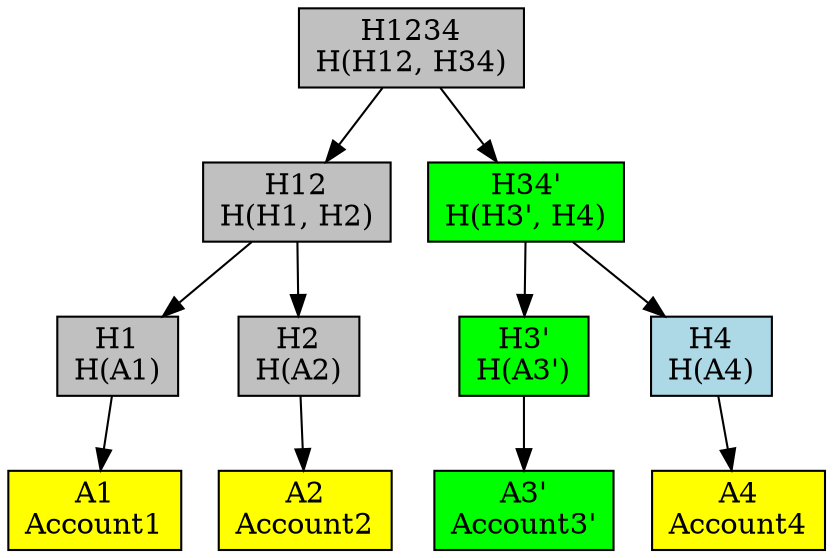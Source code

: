 digraph {
    h21 -> a1;
    h22 -> a2;
    h23 -> a3;
    h24 -> a4;

    h11 -> h21;
    h11 -> h22;
    h12 -> h23;
    h12 -> h24;

    root -> h11;
    root -> h12;
    
    splines=line;
    
    a1[ style=filled fillcolor=yellow shape=rectangle label="A1\nAccount1" ];
    a2[ style=filled fillcolor=yellow shape=rectangle label="A2\nAccount2" ];
    a3[ style=filled fillcolor=green shape=rectangle label="A3'\nAccount3'"];
    a4[ style=filled fillcolor=yellow shape=rectangle label="A4\nAccount4"];

    h21 [style=filled fillcolor=grey shape=rectangle label="H1\nH(A1)"];
    h22 [style=filled fillcolor=grey shape=rectangle label="H2\nH(A2)"];
    h23 [style=filled fillcolor=green shape=rectangle label="H3'\nH(A3')"];
    h24 [style=filled fillcolor=lightblue shape=rectangle label="H4\nH(A4)"];

    h11 [ style=filled fillcolor=grey shape=rectangle label="H12\nH(H1, H2)"];
    h12 [ style=filled fillcolor=green shape=rectangle label="H34'\nH(H3', H4)"];
    root [ style=filled fillcolor=grey shape=rectangle label="H1234\nH(H12, H34)"];
    
    node [shape=rectangle];
}
